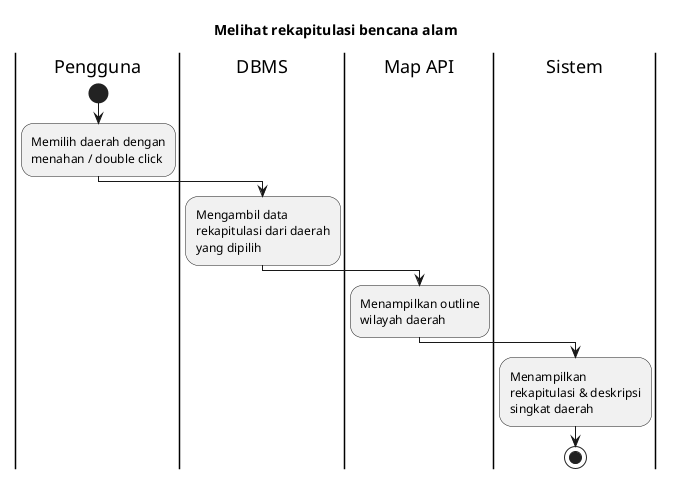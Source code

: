 @startuml UC-MAP-003 - Melihat rekapitulasi bencana alam
skinparam wrapWidth 140

title Melihat rekapitulasi bencana alam

|Pengguna|
start
:Memilih daerah dengan menahan / double click;

|DBMS|
:Mengambil data rekapitulasi dari daerah yang dipilih;

|Map API|
:Menampilkan outline wilayah daerah;

|Sistem|
:Menampilkan rekapitulasi & deskripsi singkat daerah;

stop

@enduml